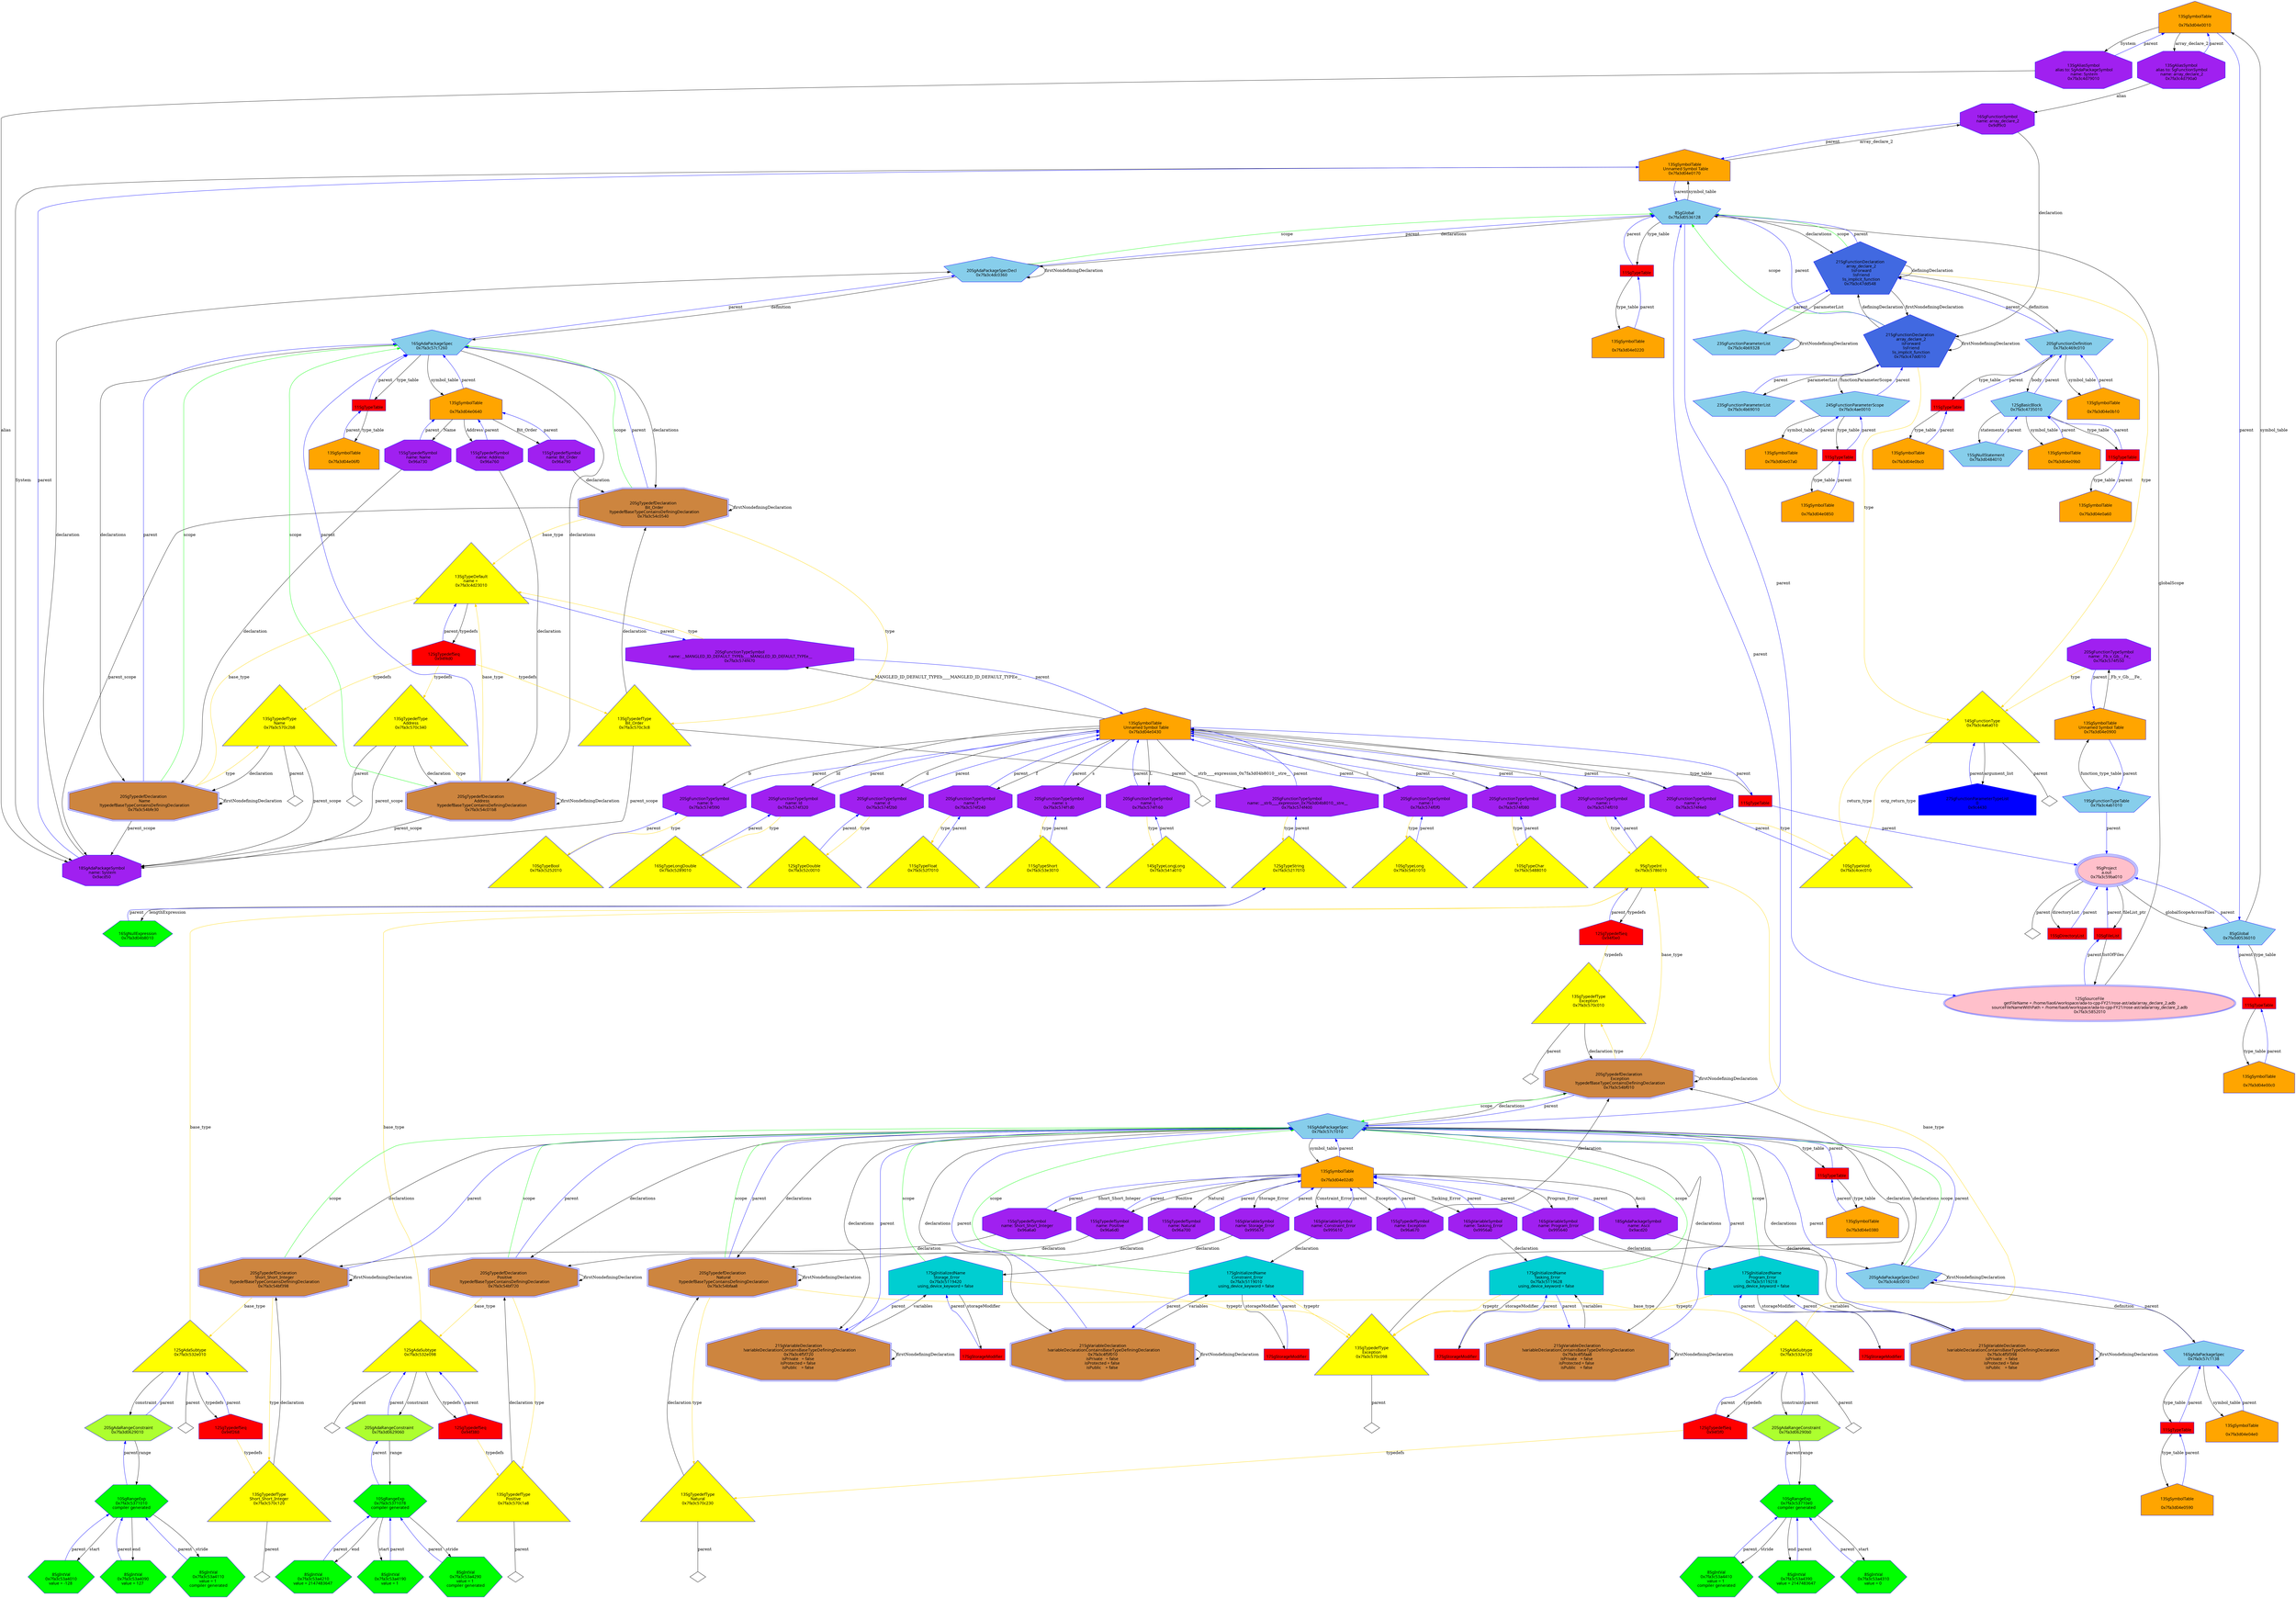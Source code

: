 digraph "Garray_declare_2.adb.dot" {
"0x7fa3d04e0010"[label="\n13SgSymbolTable\n  \n  0x7fa3d04e0010  " shape=house,regular=0,URL="\N",tooltip="more info at \N",sides=5,peripheries=1,color="blue",fillcolor=orange,fontname="7x13bold",fontcolor=black,style=filled];
"0x7fa3d04e0010" -> "0x7fa3c4d790a0"[label="array_declare_2" dir=forward ];
"0x7fa3d04e0010" -> "0x7fa3c4d79010"[label="System" dir=forward ];
"0x7fa3d04e0010" -> "0x7fa3d0536010"[label="parent" color="blue" dir=forward ];
"0x7fa3d04e00c0"[label="\n13SgSymbolTable\n  \n  0x7fa3d04e00c0  " shape=house,regular=0,URL="\N",tooltip="more info at \N",sides=5,peripheries=1,color="blue",fillcolor=orange,fontname="7x13bold",fontcolor=black,style=filled];
"0x7fa3d04e00c0" -> "0x8a7070"[label="parent" color="blue" dir=forward ];
"0x7fa3d04e0170"[label="\n13SgSymbolTable\n  Unnamed Symbol Table\n  0x7fa3d04e0170  " shape=house,regular=0,URL="\N",tooltip="more info at \N",sides=5,peripheries=1,color="blue",fillcolor=orange,fontname="7x13bold",fontcolor=black,style=filled];
"0x7fa3d04e0170" -> "0x9df9c0"[label="array_declare_2" dir=forward ];
"0x7fa3d04e0170" -> "0x9acd50"[label="System" dir=forward ];
"0x7fa3d04e0170" -> "0x7fa3d0536128"[label="parent" color="blue" dir=forward ];
"0x7fa3d04e0220"[label="\n13SgSymbolTable\n  \n  0x7fa3d04e0220  " shape=house,regular=0,URL="\N",tooltip="more info at \N",sides=5,peripheries=1,color="blue",fillcolor=orange,fontname="7x13bold",fontcolor=black,style=filled];
"0x7fa3d04e0220" -> "0x8a7098"[label="parent" color="blue" dir=forward ];
"0x7fa3d04e02d0"[label="\n13SgSymbolTable\n  \n  0x7fa3d04e02d0  " shape=house,regular=0,URL="\N",tooltip="more info at \N",sides=5,peripheries=1,color="blue",fillcolor=orange,fontname="7x13bold",fontcolor=black,style=filled];
"0x7fa3d04e02d0" -> "0x9956a0"[label="Tasking_Error" dir=forward ];
"0x7fa3d04e02d0" -> "0x995640"[label="Program_Error" dir=forward ];
"0x7fa3d04e02d0" -> "0x995610"[label="Constraint_Error" dir=forward ];
"0x7fa3d04e02d0" -> "0x96a700"[label="Natural" dir=forward ];
"0x7fa3d04e02d0" -> "0x9acd20"[label="Ascii" dir=forward ];
"0x7fa3d04e02d0" -> "0x96a6d0"[label="Positive" dir=forward ];
"0x7fa3d04e02d0" -> "0x96a6a0"[label="Short_Short_Integer" dir=forward ];
"0x7fa3d04e02d0" -> "0x995670"[label="Storage_Error" dir=forward ];
"0x7fa3d04e02d0" -> "0x96a670"[label="Exception" dir=forward ];
"0x7fa3d04e02d0" -> "0x7fa3c57c1010"[label="parent" color="blue" dir=forward ];
"0x7fa3d04e0380"[label="\n13SgSymbolTable\n  \n  0x7fa3d04e0380  " shape=house,regular=0,URL="\N",tooltip="more info at \N",sides=5,peripheries=1,color="blue",fillcolor=orange,fontname="7x13bold",fontcolor=black,style=filled];
"0x7fa3d04e0380" -> "0x8a70c0"[label="parent" color="blue" dir=forward ];
"0x7fa3d04e0430"[label="\n13SgSymbolTable\n  Unnamed Symbol Table\n  0x7fa3d04e0430  " shape=house,regular=0,URL="\N",tooltip="more info at \N",sides=5,peripheries=1,color="blue",fillcolor=orange,fontname="7x13bold",fontcolor=black,style=filled];
"0x7fa3d04e0430" -> "0x7fa3c574f4e0"[label="v" dir=forward ];
"0x7fa3d04e0430" -> "0x7fa3c574f470"[label="__MANGLED_ID_DEFAULT_TYPEb____MANGLED_ID_DEFAULT_TYPEe__" dir=forward ];
"0x7fa3d04e0430" -> "0x7fa3c574f400"[label="__strb____expression_0x7fa3d04b8010__stre__" dir=forward ];
"0x7fa3d04e0430" -> "0x7fa3c574f390"[label="b" dir=forward ];
"0x7fa3d04e0430" -> "0x7fa3c574f320"[label="ld" dir=forward ];
"0x7fa3d04e0430" -> "0x7fa3c574f2b0"[label="d" dir=forward ];
"0x7fa3d04e0430" -> "0x7fa3c574f240"[label="f" dir=forward ];
"0x7fa3d04e0430" -> "0x7fa3c574f1d0"[label="s" dir=forward ];
"0x7fa3d04e0430" -> "0x7fa3c574f160"[label="L" dir=forward ];
"0x7fa3d04e0430" -> "0x7fa3c574f0f0"[label="l" dir=forward ];
"0x7fa3d04e0430" -> "0x7fa3c574f080"[label="c" dir=forward ];
"0x7fa3d04e0430" -> "0x7fa3c574f010"[label="i" dir=forward ];
"0x7fa3d04e0430" -> "0x8a70e8"[label="parent" color="blue" dir=forward ];
"0x7fa3d04e04e0"[label="\n13SgSymbolTable\n  \n  0x7fa3d04e04e0  " shape=house,regular=0,URL="\N",tooltip="more info at \N",sides=5,peripheries=1,color="blue",fillcolor=orange,fontname="7x13bold",fontcolor=black,style=filled];
"0x7fa3d04e04e0" -> "0x7fa3c57c1138"[label="parent" color="blue" dir=forward ];
"0x7fa3d04e0590"[label="\n13SgSymbolTable\n  \n  0x7fa3d04e0590  " shape=house,regular=0,URL="\N",tooltip="more info at \N",sides=5,peripheries=1,color="blue",fillcolor=orange,fontname="7x13bold",fontcolor=black,style=filled];
"0x7fa3d04e0590" -> "0x8a7110"[label="parent" color="blue" dir=forward ];
"0x7fa3d04e0640"[label="\n13SgSymbolTable\n  \n  0x7fa3d04e0640  " shape=house,regular=0,URL="\N",tooltip="more info at \N",sides=5,peripheries=1,color="blue",fillcolor=orange,fontname="7x13bold",fontcolor=black,style=filled];
"0x7fa3d04e0640" -> "0x96a790"[label="Bit_Order" dir=forward ];
"0x7fa3d04e0640" -> "0x96a760"[label="Address" dir=forward ];
"0x7fa3d04e0640" -> "0x96a730"[label="Name" dir=forward ];
"0x7fa3d04e0640" -> "0x7fa3c57c1260"[label="parent" color="blue" dir=forward ];
"0x7fa3d04e06f0"[label="\n13SgSymbolTable\n  \n  0x7fa3d04e06f0  " shape=house,regular=0,URL="\N",tooltip="more info at \N",sides=5,peripheries=1,color="blue",fillcolor=orange,fontname="7x13bold",fontcolor=black,style=filled];
"0x7fa3d04e06f0" -> "0x8a7138"[label="parent" color="blue" dir=forward ];
"0x7fa3d04e07a0"[label="\n13SgSymbolTable\n  \n  0x7fa3d04e07a0  " shape=house,regular=0,URL="\N",tooltip="more info at \N",sides=5,peripheries=1,color="blue",fillcolor=orange,fontname="7x13bold",fontcolor=black,style=filled];
"0x7fa3d04e07a0" -> "0x7fa3c4ae0010"[label="parent" color="blue" dir=forward ];
"0x7fa3d04e0850"[label="\n13SgSymbolTable\n  \n  0x7fa3d04e0850  " shape=house,regular=0,URL="\N",tooltip="more info at \N",sides=5,peripheries=1,color="blue",fillcolor=orange,fontname="7x13bold",fontcolor=black,style=filled];
"0x7fa3d04e0850" -> "0x8a7160"[label="parent" color="blue" dir=forward ];
"0x7fa3d04e0900"[label="\n13SgSymbolTable\n  Unnamed Symbol Table\n  0x7fa3d04e0900  " shape=house,regular=0,URL="\N",tooltip="more info at \N",sides=5,peripheries=1,color="blue",fillcolor=orange,fontname="7x13bold",fontcolor=black,style=filled];
"0x7fa3d04e0900" -> "0x7fa3c574f550"[label="_Fb_v_Gb___Fe_" dir=forward ];
"0x7fa3d04e0900" -> "0x7fa3c4ab1010"[label="parent" color="blue" dir=forward ];
"0x7fa3d04e09b0"[label="\n13SgSymbolTable\n  \n  0x7fa3d04e09b0  " shape=house,regular=0,URL="\N",tooltip="more info at \N",sides=5,peripheries=1,color="blue",fillcolor=orange,fontname="7x13bold",fontcolor=black,style=filled];
"0x7fa3d04e09b0" -> "0x7fa3c4735010"[label="parent" color="blue" dir=forward ];
"0x7fa3d04e0a60"[label="\n13SgSymbolTable\n  \n  0x7fa3d04e0a60  " shape=house,regular=0,URL="\N",tooltip="more info at \N",sides=5,peripheries=1,color="blue",fillcolor=orange,fontname="7x13bold",fontcolor=black,style=filled];
"0x7fa3d04e0a60" -> "0x8a7188"[label="parent" color="blue" dir=forward ];
"0x7fa3d04e0b10"[label="\n13SgSymbolTable\n  \n  0x7fa3d04e0b10  " shape=house,regular=0,URL="\N",tooltip="more info at \N",sides=5,peripheries=1,color="blue",fillcolor=orange,fontname="7x13bold",fontcolor=black,style=filled];
"0x7fa3d04e0b10" -> "0x7fa3c469c010"[label="parent" color="blue" dir=forward ];
"0x7fa3d04e0bc0"[label="\n13SgSymbolTable\n  \n  0x7fa3d04e0bc0  " shape=house,regular=0,URL="\N",tooltip="more info at \N",sides=5,peripheries=1,color="blue",fillcolor=orange,fontname="7x13bold",fontcolor=black,style=filled];
"0x7fa3d04e0bc0" -> "0x8a71b0"[label="parent" color="blue" dir=forward ];
"0x981d80"[label="\n17SgStorageModifier" shape=polygon,regular=0,URL="\N",tooltip="more info at \N",sides=4,peripheries=1,color="blue",fillcolor=red,fontname="7x13bold",fontcolor=black,style=filled];
"0x981d80" -> "0x7fa3c5119010"[label="parent" color="blue" dir=forward ];
"0x981da8"[label="\n17SgStorageModifier" shape=polygon,regular=0,URL="\N",tooltip="more info at \N",sides=4,peripheries=1,color="blue",fillcolor=red,fontname="7x13bold",fontcolor=black,style=filled];
"0x981da8" -> "0x7fa3c5119218"[label="parent" color="blue" dir=forward ];
"0x981dd0"[label="\n17SgStorageModifier" shape=polygon,regular=0,URL="\N",tooltip="more info at \N",sides=4,peripheries=1,color="blue",fillcolor=red,fontname="7x13bold",fontcolor=black,style=filled];
"0x981dd0" -> "0x7fa3c5119420"[label="parent" color="blue" dir=forward ];
"0x981df8"[label="\n17SgStorageModifier" shape=polygon,regular=0,URL="\N",tooltip="more info at \N",sides=4,peripheries=1,color="blue",fillcolor=red,fontname="7x13bold",fontcolor=black,style=filled];
"0x981df8" -> "0x7fa3c5119628"[label="parent" color="blue" dir=forward ];
"0x7fa3c5852010"[label="\n12SgSourceFile\n  getFileName = /home/liao6/workspace/ada-to-cpp-FY21/rose-ast/ada/array_declare_2.adb  \n  sourceFileNameWithPath = /home/liao6/workspace/ada-to-cpp-FY21/rose-ast/ada/array_declare_2.adb  \n  0x7fa3c5852010  " shape=ellipse,regular=0,URL="\N",tooltip="more info at \N",sides=5,peripheries=2,color="blue",fillcolor=pink,fontname="7x13bold",fontcolor=black,style=filled];
"0x7fa3c5852010" -> "0x7fa3d0536128"[label="globalScope" dir=forward ];
"0x7fa3c5852010" -> "0x86c5f0"[label="parent" color="blue" dir=forward ];
"0x86c5f0"[label="\n10SgFileList" shape=polygon,regular=0,URL="\N",tooltip="more info at \N",sides=4,peripheries=1,color="blue",fillcolor=red,fontname="7x13bold",fontcolor=black,style=filled];
"0x86c5f0" -> "0x7fa3c5852010"[label="listOfFiles" dir=forward ];
"0x86c5f0" -> "0x7fa3c59ba010"[label="parent" color="blue" dir=forward ];
"0x88ba00"[label="\n15SgDirectoryList" shape=polygon,regular=0,URL="\N",tooltip="more info at \N",sides=4,peripheries=1,color="blue",fillcolor=red,fontname="7x13bold",fontcolor=black,style=filled];
"0x88ba00" -> "0x7fa3c59ba010"[label="parent" color="blue" dir=forward ];
"0x7fa3c59ba010"[label="\n9SgProject\n  a.out  \n  0x7fa3c59ba010  " shape=ellipse,regular=0,URL="\N",tooltip="more info at \N",sides=5,peripheries=3,color="blue",fillcolor=pink,fontname="7x13bold",fontcolor=black,style=filled];
"0x7fa3c59ba010" -> "0x86c5f0"[label="fileList_ptr" dir=forward ];
"0x7fa3c59ba010" -> "0x88ba00"[label="directoryList" dir=forward ];
"0x7fa3c59ba010" -> "0x7fa3d0536010"[label="globalScopeAcrossFiles" dir=forward ];
"0x7fa3c59ba010" -> "0x7fa3c59ba010__parent__null"[label="parent" dir=none ];
"0x7fa3c59ba010__parent__null"[label="" shape=diamond ];
"0x94f0e0"[label="\n12SgTypedefSeq\n  0x94f0e0  " shape=house,regular=0,URL="\N",tooltip="more info at \N",sides=5,peripheries=1,color="blue",fillcolor=red,fontname="7x13bold",fontcolor=black,style=filled];
"0x94f0e0" -> "0x7fa3c570c010"[label="typedefs" color="gold1" dir=forward ];
"0x94f0e0" -> "0x7fa3c5786010"[label="parent" color="blue" dir=forward ];
"0x94f268"[label="\n12SgTypedefSeq\n  0x94f268  " shape=house,regular=0,URL="\N",tooltip="more info at \N",sides=5,peripheries=1,color="blue",fillcolor=red,fontname="7x13bold",fontcolor=black,style=filled];
"0x94f268" -> "0x7fa3c570c120"[label="typedefs" color="gold1" dir=forward ];
"0x94f268" -> "0x7fa3c532e010"[label="parent" color="blue" dir=forward ];
"0x94f380"[label="\n12SgTypedefSeq\n  0x94f380  " shape=house,regular=0,URL="\N",tooltip="more info at \N",sides=5,peripheries=1,color="blue",fillcolor=red,fontname="7x13bold",fontcolor=black,style=filled];
"0x94f380" -> "0x7fa3c570c1a8"[label="typedefs" color="gold1" dir=forward ];
"0x94f380" -> "0x7fa3c532e098"[label="parent" color="blue" dir=forward ];
"0x94f3f0"[label="\n12SgTypedefSeq\n  0x94f3f0  " shape=house,regular=0,URL="\N",tooltip="more info at \N",sides=5,peripheries=1,color="blue",fillcolor=red,fontname="7x13bold",fontcolor=black,style=filled];
"0x94f3f0" -> "0x7fa3c570c230"[label="typedefs" color="gold1" dir=forward ];
"0x94f3f0" -> "0x7fa3c532e120"[label="parent" color="blue" dir=forward ];
"0x94f4d0"[label="\n12SgTypedefSeq\n  0x94f4d0  " shape=house,regular=0,URL="\N",tooltip="more info at \N",sides=5,peripheries=1,color="blue",fillcolor=red,fontname="7x13bold",fontcolor=black,style=filled];
"0x94f4d0" -> "0x7fa3c570c2b8"[label="typedefs" color="gold1" dir=forward ];
"0x94f4d0" -> "0x7fa3c570c340"[label="typedefs" color="gold1" dir=forward ];
"0x94f4d0" -> "0x7fa3c570c3c8"[label="typedefs" color="gold1" dir=forward ];
"0x94f4d0" -> "0x7fa3c4d23010"[label="parent" color="blue" dir=forward ];
"0x9c4430"[label="\n27SgFunctionParameterTypeList\n  0  \n  0x9c4430  " shape=house,regular=0,URL="\N",tooltip="more info at \N",sides=5,peripheries=1,color="blue",fillcolor=blue,fontname="7x13bold",fontcolor=black,style=filled];
"0x9c4430" -> "0x7fa3c4a6a010"[label="parent" color="blue" dir=forward ];
"0x8a7070"[label="\n11SgTypeTable" shape=polygon,regular=0,URL="\N",tooltip="more info at \N",sides=4,peripheries=1,color="blue",fillcolor=red,fontname="7x13bold",fontcolor=black,style=filled];
"0x8a7070" -> "0x7fa3d04e00c0"[label="type_table" dir=forward ];
"0x8a7070" -> "0x7fa3d0536010"[label="parent" color="blue" dir=forward ];
"0x8a7098"[label="\n11SgTypeTable" shape=polygon,regular=0,URL="\N",tooltip="more info at \N",sides=4,peripheries=1,color="blue",fillcolor=red,fontname="7x13bold",fontcolor=black,style=filled];
"0x8a7098" -> "0x7fa3d04e0220"[label="type_table" dir=forward ];
"0x8a7098" -> "0x7fa3d0536128"[label="parent" color="blue" dir=forward ];
"0x8a70c0"[label="\n11SgTypeTable" shape=polygon,regular=0,URL="\N",tooltip="more info at \N",sides=4,peripheries=1,color="blue",fillcolor=red,fontname="7x13bold",fontcolor=black,style=filled];
"0x8a70c0" -> "0x7fa3d04e0380"[label="type_table" dir=forward ];
"0x8a70c0" -> "0x7fa3c57c1010"[label="parent" color="blue" dir=forward ];
"0x8a70e8"[label="\n11SgTypeTable" shape=polygon,regular=0,URL="\N",tooltip="more info at \N",sides=4,peripheries=1,color="blue",fillcolor=red,fontname="7x13bold",fontcolor=black,style=filled];
"0x8a70e8" -> "0x7fa3d04e0430"[label="type_table" dir=forward ];
"0x8a70e8" -> "0x7fa3c59ba010"[label="parent" color="blue" dir=forward ];
"0x8a7110"[label="\n11SgTypeTable" shape=polygon,regular=0,URL="\N",tooltip="more info at \N",sides=4,peripheries=1,color="blue",fillcolor=red,fontname="7x13bold",fontcolor=black,style=filled];
"0x8a7110" -> "0x7fa3d04e0590"[label="type_table" dir=forward ];
"0x8a7110" -> "0x7fa3c57c1138"[label="parent" color="blue" dir=forward ];
"0x8a7138"[label="\n11SgTypeTable" shape=polygon,regular=0,URL="\N",tooltip="more info at \N",sides=4,peripheries=1,color="blue",fillcolor=red,fontname="7x13bold",fontcolor=black,style=filled];
"0x8a7138" -> "0x7fa3d04e06f0"[label="type_table" dir=forward ];
"0x8a7138" -> "0x7fa3c57c1260"[label="parent" color="blue" dir=forward ];
"0x8a7160"[label="\n11SgTypeTable" shape=polygon,regular=0,URL="\N",tooltip="more info at \N",sides=4,peripheries=1,color="blue",fillcolor=red,fontname="7x13bold",fontcolor=black,style=filled];
"0x8a7160" -> "0x7fa3d04e0850"[label="type_table" dir=forward ];
"0x8a7160" -> "0x7fa3c4ae0010"[label="parent" color="blue" dir=forward ];
"0x8a7188"[label="\n11SgTypeTable" shape=polygon,regular=0,URL="\N",tooltip="more info at \N",sides=4,peripheries=1,color="blue",fillcolor=red,fontname="7x13bold",fontcolor=black,style=filled];
"0x8a7188" -> "0x7fa3d04e0a60"[label="type_table" dir=forward ];
"0x8a7188" -> "0x7fa3c4735010"[label="parent" color="blue" dir=forward ];
"0x8a71b0"[label="\n11SgTypeTable" shape=polygon,regular=0,URL="\N",tooltip="more info at \N",sides=4,peripheries=1,color="blue",fillcolor=red,fontname="7x13bold",fontcolor=black,style=filled];
"0x8a71b0" -> "0x7fa3d04e0bc0"[label="type_table" dir=forward ];
"0x8a71b0" -> "0x7fa3c469c010"[label="parent" color="blue" dir=forward ];
"0x7fa3c5488010"[label="\n10SgTypeChar\n  0x7fa3c5488010  \n   \n   " shape=polygon,regular=0,URL="\N",tooltip="more info at \N",sides=3,peripheries=1,color="blue",fillcolor=yellow,fontname="7x13bold",fontcolor=black,style=filled];
"0x7fa3c5488010" -> "0x7fa3c574f080"[label="parent" color="blue" dir=forward ];
"0x7fa3c53e3010"[label="\n11SgTypeShort\n  0x7fa3c53e3010  \n   \n   " shape=polygon,regular=0,URL="\N",tooltip="more info at \N",sides=3,peripheries=1,color="blue",fillcolor=yellow,fontname="7x13bold",fontcolor=black,style=filled];
"0x7fa3c53e3010" -> "0x7fa3c574f1d0"[label="parent" color="blue" dir=forward ];
"0x7fa3c5786010"[label="\n9SgTypeInt\n  0x7fa3c5786010  \n   \n   " shape=polygon,regular=0,URL="\N",tooltip="more info at \N",sides=3,peripheries=1,color="blue",fillcolor=yellow,fontname="7x13bold",fontcolor=black,style=filled];
"0x7fa3c5786010" -> "0x94f0e0"[label="typedefs" dir=forward ];
"0x7fa3c5786010" -> "0x7fa3c574f010"[label="parent" color="blue" dir=forward ];
"0x7fa3c5451010"[label="\n10SgTypeLong\n  0x7fa3c5451010  \n   \n   " shape=polygon,regular=0,URL="\N",tooltip="more info at \N",sides=3,peripheries=1,color="blue",fillcolor=yellow,fontname="7x13bold",fontcolor=black,style=filled];
"0x7fa3c5451010" -> "0x7fa3c574f0f0"[label="parent" color="blue" dir=forward ];
"0x7fa3c4cec010"[label="\n10SgTypeVoid\n  0x7fa3c4cec010  \n   \n   " shape=polygon,regular=0,URL="\N",tooltip="more info at \N",sides=3,peripheries=1,color="blue",fillcolor=yellow,fontname="7x13bold",fontcolor=black,style=filled];
"0x7fa3c4cec010" -> "0x7fa3c574f4e0"[label="parent" color="blue" dir=forward ];
"0x7fa3c52f7010"[label="\n11SgTypeFloat\n  0x7fa3c52f7010  \n   \n   " shape=polygon,regular=0,URL="\N",tooltip="more info at \N",sides=3,peripheries=1,color="blue",fillcolor=yellow,fontname="7x13bold",fontcolor=black,style=filled];
"0x7fa3c52f7010" -> "0x7fa3c574f240"[label="parent" color="blue" dir=forward ];
"0x7fa3c52c0010"[label="\n12SgTypeDouble\n  0x7fa3c52c0010  \n   \n   " shape=polygon,regular=0,URL="\N",tooltip="more info at \N",sides=3,peripheries=1,color="blue",fillcolor=yellow,fontname="7x13bold",fontcolor=black,style=filled];
"0x7fa3c52c0010" -> "0x7fa3c574f2b0"[label="parent" color="blue" dir=forward ];
"0x7fa3c541a010"[label="\n14SgTypeLongLong\n  0x7fa3c541a010  \n   \n   " shape=polygon,regular=0,URL="\N",tooltip="more info at \N",sides=3,peripheries=1,color="blue",fillcolor=yellow,fontname="7x13bold",fontcolor=black,style=filled];
"0x7fa3c541a010" -> "0x7fa3c574f160"[label="parent" color="blue" dir=forward ];
"0x7fa3c5289010"[label="\n16SgTypeLongDouble\n  0x7fa3c5289010  \n   \n   " shape=polygon,regular=0,URL="\N",tooltip="more info at \N",sides=3,peripheries=1,color="blue",fillcolor=yellow,fontname="7x13bold",fontcolor=black,style=filled];
"0x7fa3c5289010" -> "0x7fa3c574f320"[label="parent" color="blue" dir=forward ];
"0x7fa3c5217010"[label="\n12SgTypeString\n  0x7fa3c5217010  \n   \n   " shape=polygon,regular=0,URL="\N",tooltip="more info at \N",sides=3,peripheries=1,color="blue",fillcolor=yellow,fontname="7x13bold",fontcolor=black,style=filled];
"0x7fa3c5217010" -> "0x7fa3d04b8010"[label="lengthExpression" dir=forward ];
"0x7fa3c5217010" -> "0x7fa3c574f400"[label="parent" color="blue" dir=forward ];
"0x7fa3c5252010"[label="\n10SgTypeBool\n  0x7fa3c5252010  \n   \n   " shape=polygon,regular=0,URL="\N",tooltip="more info at \N",sides=3,peripheries=1,color="blue",fillcolor=yellow,fontname="7x13bold",fontcolor=black,style=filled];
"0x7fa3c5252010" -> "0x7fa3c574f390"[label="parent" color="blue" dir=forward ];
"0x7fa3c4d23010"[label="\n13SgTypeDefault\n  name =   \n  0x7fa3c4d23010  \n   \n   " shape=polygon,regular=0,URL="\N",tooltip="more info at \N",sides=3,peripheries=1,color="blue",fillcolor=yellow,fontname="7x13bold",fontcolor=black,style=filled];
"0x7fa3c4d23010" -> "0x94f4d0"[label="typedefs" dir=forward ];
"0x7fa3c4d23010" -> "0x7fa3c574f470"[label="parent" color="blue" dir=forward ];
"0x7fa3c570c010"[label="\n13SgTypedefType\nException\n  0x7fa3c570c010  \n   \n   " shape=polygon,regular=0,URL="\N",tooltip="more info at \N",sides=3,peripheries=1,color="blue",fillcolor=yellow,fontname="7x13bold",fontcolor=black,style=filled];
"0x7fa3c570c010" -> "0x7fa3c54bf010"[label="declaration" dir=forward ];
"0x7fa3c570c010" -> "0x7fa3c570c010__parent__null"[label="parent" dir=none ];
"0x7fa3c570c010__parent__null"[label="" shape=diamond ];
"0x7fa3c570c098"[label="\n13SgTypedefType\nException\n  0x7fa3c570c098  \n   \n   " shape=polygon,regular=0,URL="\N",tooltip="more info at \N",sides=3,peripheries=1,color="blue",fillcolor=yellow,fontname="7x13bold",fontcolor=black,style=filled];
"0x7fa3c570c098" -> "0x7fa3c54bf010"[label="declaration" dir=forward ];
"0x7fa3c570c098" -> "0x7fa3c570c098__parent__null"[label="parent" dir=none ];
"0x7fa3c570c098__parent__null"[label="" shape=diamond ];
"0x7fa3c570c120"[label="\n13SgTypedefType\nShort_Short_Integer\n  0x7fa3c570c120  \n   \n   " shape=polygon,regular=0,URL="\N",tooltip="more info at \N",sides=3,peripheries=1,color="blue",fillcolor=yellow,fontname="7x13bold",fontcolor=black,style=filled];
"0x7fa3c570c120" -> "0x7fa3c54bf398"[label="declaration" dir=forward ];
"0x7fa3c570c120" -> "0x7fa3c570c120__parent__null"[label="parent" dir=none ];
"0x7fa3c570c120__parent__null"[label="" shape=diamond ];
"0x7fa3c570c1a8"[label="\n13SgTypedefType\nPositive\n  0x7fa3c570c1a8  \n   \n   " shape=polygon,regular=0,URL="\N",tooltip="more info at \N",sides=3,peripheries=1,color="blue",fillcolor=yellow,fontname="7x13bold",fontcolor=black,style=filled];
"0x7fa3c570c1a8" -> "0x7fa3c54bf720"[label="declaration" dir=forward ];
"0x7fa3c570c1a8" -> "0x7fa3c570c1a8__parent__null"[label="parent" dir=none ];
"0x7fa3c570c1a8__parent__null"[label="" shape=diamond ];
"0x7fa3c570c230"[label="\n13SgTypedefType\nNatural\n  0x7fa3c570c230  \n   \n   " shape=polygon,regular=0,URL="\N",tooltip="more info at \N",sides=3,peripheries=1,color="blue",fillcolor=yellow,fontname="7x13bold",fontcolor=black,style=filled];
"0x7fa3c570c230" -> "0x7fa3c54bfaa8"[label="declaration" dir=forward ];
"0x7fa3c570c230" -> "0x7fa3c570c230__parent__null"[label="parent" dir=none ];
"0x7fa3c570c230__parent__null"[label="" shape=diamond ];
"0x7fa3c570c2b8"[label="\n13SgTypedefType\nName\n  0x7fa3c570c2b8  \n   \n   " shape=polygon,regular=0,URL="\N",tooltip="more info at \N",sides=3,peripheries=1,color="blue",fillcolor=yellow,fontname="7x13bold",fontcolor=black,style=filled];
"0x7fa3c570c2b8" -> "0x9acd50"[label="parent_scope" dir=forward ];
"0x7fa3c570c2b8" -> "0x7fa3c54bfe30"[label="declaration" dir=forward ];
"0x7fa3c570c2b8" -> "0x7fa3c570c2b8__parent__null"[label="parent" dir=none ];
"0x7fa3c570c2b8__parent__null"[label="" shape=diamond ];
"0x7fa3c570c340"[label="\n13SgTypedefType\nAddress\n  0x7fa3c570c340  \n   \n   " shape=polygon,regular=0,URL="\N",tooltip="more info at \N",sides=3,peripheries=1,color="blue",fillcolor=yellow,fontname="7x13bold",fontcolor=black,style=filled];
"0x7fa3c570c340" -> "0x9acd50"[label="parent_scope" dir=forward ];
"0x7fa3c570c340" -> "0x7fa3c54c01b8"[label="declaration" dir=forward ];
"0x7fa3c570c340" -> "0x7fa3c570c340__parent__null"[label="parent" dir=none ];
"0x7fa3c570c340__parent__null"[label="" shape=diamond ];
"0x7fa3c570c3c8"[label="\n13SgTypedefType\nBit_Order\n  0x7fa3c570c3c8  \n   \n   " shape=polygon,regular=0,URL="\N",tooltip="more info at \N",sides=3,peripheries=1,color="blue",fillcolor=yellow,fontname="7x13bold",fontcolor=black,style=filled];
"0x7fa3c570c3c8" -> "0x9acd50"[label="parent_scope" dir=forward ];
"0x7fa3c570c3c8" -> "0x7fa3c54c0540"[label="declaration" dir=forward ];
"0x7fa3c570c3c8" -> "0x7fa3c570c3c8__parent__null"[label="parent" dir=none ];
"0x7fa3c570c3c8__parent__null"[label="" shape=diamond ];
"0x7fa3c532e010"[label="\n12SgAdaSubtype\n  0x7fa3c532e010  \n   \n   " shape=polygon,regular=0,URL="\N",tooltip="more info at \N",sides=3,peripheries=1,color="blue",fillcolor=yellow,fontname="7x13bold",fontcolor=black,style=filled];
"0x7fa3c532e010" -> "0x7fa3c5786010"[label="base_type" color="gold1" dir=forward ];
"0x7fa3c532e010" -> "0x7fa3d0629010"[label="constraint" dir=forward ];
"0x7fa3c532e010" -> "0x94f268"[label="typedefs" dir=forward ];
"0x7fa3c532e010" -> "0x7fa3c532e010__parent__null"[label="parent" dir=none ];
"0x7fa3c532e010__parent__null"[label="" shape=diamond ];
"0x7fa3c532e098"[label="\n12SgAdaSubtype\n  0x7fa3c532e098  \n   \n   " shape=polygon,regular=0,URL="\N",tooltip="more info at \N",sides=3,peripheries=1,color="blue",fillcolor=yellow,fontname="7x13bold",fontcolor=black,style=filled];
"0x7fa3c532e098" -> "0x7fa3c5786010"[label="base_type" color="gold1" dir=forward ];
"0x7fa3c532e098" -> "0x7fa3d0629060"[label="constraint" dir=forward ];
"0x7fa3c532e098" -> "0x94f380"[label="typedefs" dir=forward ];
"0x7fa3c532e098" -> "0x7fa3c532e098__parent__null"[label="parent" dir=none ];
"0x7fa3c532e098__parent__null"[label="" shape=diamond ];
"0x7fa3c532e120"[label="\n12SgAdaSubtype\n  0x7fa3c532e120  \n   \n   " shape=polygon,regular=0,URL="\N",tooltip="more info at \N",sides=3,peripheries=1,color="blue",fillcolor=yellow,fontname="7x13bold",fontcolor=black,style=filled];
"0x7fa3c532e120" -> "0x7fa3c5786010"[label="base_type" color="gold1" dir=forward ];
"0x7fa3c532e120" -> "0x7fa3d06290b0"[label="constraint" dir=forward ];
"0x7fa3c532e120" -> "0x94f3f0"[label="typedefs" dir=forward ];
"0x7fa3c532e120" -> "0x7fa3c532e120__parent__null"[label="parent" dir=none ];
"0x7fa3c532e120__parent__null"[label="" shape=diamond ];
"0x7fa3c4a6a010"[label="\n14SgFunctionType\n  0x7fa3c4a6a010  \n   \n   " shape=polygon,regular=0,URL="\N",tooltip="more info at \N",sides=3,peripheries=1,color="blue",fillcolor=yellow,fontname="7x13bold",fontcolor=black,style=filled];
"0x7fa3c4a6a010" -> "0x7fa3c4cec010"[label="return_type" color="gold1" dir=forward ];
"0x7fa3c4a6a010" -> "0x7fa3c4cec010"[label="orig_return_type" color="gold1" dir=forward ];
"0x7fa3c4a6a010" -> "0x9c4430"[label="argument_list" dir=forward ];
"0x7fa3c4a6a010" -> "0x7fa3c4a6a010__parent__null"[label="parent" dir=none ];
"0x7fa3c4a6a010__parent__null"[label="" shape=diamond ];
"0x7fa3c4b69010"[label="\n23SgFunctionParameterList\n  0x7fa3c4b69010  " shape=polygon,regular=0,URL="\N",tooltip="more info at \N",sides=5,peripheries=1,color="blue",fillcolor=skyblue,fontname="7x13bold",fontcolor=black,style=filled];
"0x7fa3c4b69010" -> "0x7fa3c47dd010"[label="parent" color="blue" dir=forward ];
"0x7fa3c4b69328"[label="\n23SgFunctionParameterList\n  0x7fa3c4b69328  " shape=polygon,regular=0,URL="\N",tooltip="more info at \N",sides=5,peripheries=1,color="blue",fillcolor=skyblue,fontname="7x13bold",fontcolor=black,style=filled];
"0x7fa3c4b69328" -> "0x7fa3c4b69328"[label="firstNondefiningDeclaration" dir=forward ];
"0x7fa3c4b69328" -> "0x7fa3c47dd548"[label="parent" color="blue" dir=forward ];
"0x7fa3c4735010"[label="\n12SgBasicBlock\n  0x7fa3c4735010  " shape=polygon,regular=0,URL="\N",tooltip="more info at \N",sides=5,peripheries=1,color="blue",fillcolor=skyblue,fontname="7x13bold",fontcolor=black,style=filled];
"0x7fa3c4735010" -> "0x7fa3d0484010"[label="statements" dir=forward ];
"0x7fa3c4735010" -> "0x7fa3d04e09b0"[label="symbol_table" dir=forward ];
"0x7fa3c4735010" -> "0x8a7188"[label="type_table" dir=forward ];
"0x7fa3c4735010" -> "0x7fa3c469c010"[label="parent" color="blue" dir=forward ];
"0x7fa3d0536010"[label="\n8SgGlobal\n  0x7fa3d0536010  " shape=polygon,regular=0,URL="\N",tooltip="more info at \N",sides=5,peripheries=1,color="blue",fillcolor=skyblue,fontname="7x13bold",fontcolor=black,style=filled];
"0x7fa3d0536010" -> "0x7fa3d04e0010"[label="symbol_table" dir=forward ];
"0x7fa3d0536010" -> "0x8a7070"[label="type_table" dir=forward ];
"0x7fa3d0536010" -> "0x7fa3c59ba010"[label="parent" color="blue" dir=forward ];
"0x7fa3d0536128"[label="\n8SgGlobal\n  0x7fa3d0536128  " shape=polygon,regular=0,URL="\N",tooltip="more info at \N",sides=5,peripheries=1,color="blue",fillcolor=skyblue,fontname="7x13bold",fontcolor=black,style=filled];
"0x7fa3d0536128" -> "0x7fa3c4dc0360"[label="declarations" dir=forward ];
"0x7fa3d0536128" -> "0x7fa3c47dd548"[label="declarations" dir=forward ];
"0x7fa3d0536128" -> "0x7fa3d04e0170"[label="symbol_table" dir=forward ];
"0x7fa3d0536128" -> "0x8a7098"[label="type_table" dir=forward ];
"0x7fa3d0536128" -> "0x7fa3c5852010"[label="parent" color="blue" dir=forward ];
"0x7fa3c4ae0010"[label="\n24SgFunctionParameterScope\n  0x7fa3c4ae0010  " shape=polygon,regular=0,URL="\N",tooltip="more info at \N",sides=5,peripheries=1,color="blue",fillcolor=skyblue,fontname="7x13bold",fontcolor=black,style=filled];
"0x7fa3c4ae0010" -> "0x7fa3d04e07a0"[label="symbol_table" dir=forward ];
"0x7fa3c4ae0010" -> "0x8a7160"[label="type_table" dir=forward ];
"0x7fa3c4ae0010" -> "0x7fa3c47dd010"[label="parent" color="blue" dir=forward ];
"0x7fa3c4ab1010"[label="\n19SgFunctionTypeTable\n  0x7fa3c4ab1010  " shape=polygon,regular=0,URL="\N",tooltip="more info at \N",sides=5,peripheries=1,color="blue",fillcolor=skyblue,fontname="7x13bold",fontcolor=black,style=filled];
"0x7fa3c4ab1010" -> "0x7fa3d04e0900"[label="function_type_table" dir=forward ];
"0x7fa3c4ab1010" -> "0x7fa3c59ba010"[label="parent" color="blue" dir=forward ];
"0x7fa3c54bf010"[label="\n20SgTypedefDeclaration\n  Exception\n  !typedefBaseTypeContainsDefiningDeclaration\n  0x7fa3c54bf010  " shape=polygon,regular=0,URL="\N",tooltip="more info at \N",sides=8,peripheries=2,color="blue",fillcolor=peru,fontname="7x13bold",fontcolor=black,style=filled];
"0x7fa3c54bf010" -> "0x7fa3c5786010"[label="base_type" color="gold1" dir=forward ];
"0x7fa3c54bf010" -> "0x7fa3c570c010"[label="type" color="gold1" dir=forward ];
"0x7fa3c54bf010" -> "0x7fa3c57c1010"[label="scope" color="green" dir=forward ];
"0x7fa3c54bf010" -> "0x7fa3c54bf010"[label="firstNondefiningDeclaration" dir=forward ];
"0x7fa3c54bf010" -> "0x7fa3c57c1010"[label="parent" color="blue" dir=forward ];
"0x7fa3c54bf398"[label="\n20SgTypedefDeclaration\n  Short_Short_Integer\n  !typedefBaseTypeContainsDefiningDeclaration\n  0x7fa3c54bf398  " shape=polygon,regular=0,URL="\N",tooltip="more info at \N",sides=8,peripheries=2,color="blue",fillcolor=peru,fontname="7x13bold",fontcolor=black,style=filled];
"0x7fa3c54bf398" -> "0x7fa3c532e010"[label="base_type" color="gold1" dir=forward ];
"0x7fa3c54bf398" -> "0x7fa3c570c120"[label="type" color="gold1" dir=forward ];
"0x7fa3c54bf398" -> "0x7fa3c57c1010"[label="scope" color="green" dir=forward ];
"0x7fa3c54bf398" -> "0x7fa3c54bf398"[label="firstNondefiningDeclaration" dir=forward ];
"0x7fa3c54bf398" -> "0x7fa3c57c1010"[label="parent" color="blue" dir=forward ];
"0x7fa3c54bf720"[label="\n20SgTypedefDeclaration\n  Positive\n  !typedefBaseTypeContainsDefiningDeclaration\n  0x7fa3c54bf720  " shape=polygon,regular=0,URL="\N",tooltip="more info at \N",sides=8,peripheries=2,color="blue",fillcolor=peru,fontname="7x13bold",fontcolor=black,style=filled];
"0x7fa3c54bf720" -> "0x7fa3c532e098"[label="base_type" color="gold1" dir=forward ];
"0x7fa3c54bf720" -> "0x7fa3c570c1a8"[label="type" color="gold1" dir=forward ];
"0x7fa3c54bf720" -> "0x7fa3c57c1010"[label="scope" color="green" dir=forward ];
"0x7fa3c54bf720" -> "0x7fa3c54bf720"[label="firstNondefiningDeclaration" dir=forward ];
"0x7fa3c54bf720" -> "0x7fa3c57c1010"[label="parent" color="blue" dir=forward ];
"0x7fa3c54bfaa8"[label="\n20SgTypedefDeclaration\n  Natural\n  !typedefBaseTypeContainsDefiningDeclaration\n  0x7fa3c54bfaa8  " shape=polygon,regular=0,URL="\N",tooltip="more info at \N",sides=8,peripheries=2,color="blue",fillcolor=peru,fontname="7x13bold",fontcolor=black,style=filled];
"0x7fa3c54bfaa8" -> "0x7fa3c532e120"[label="base_type" color="gold1" dir=forward ];
"0x7fa3c54bfaa8" -> "0x7fa3c570c230"[label="type" color="gold1" dir=forward ];
"0x7fa3c54bfaa8" -> "0x7fa3c57c1010"[label="scope" color="green" dir=forward ];
"0x7fa3c54bfaa8" -> "0x7fa3c54bfaa8"[label="firstNondefiningDeclaration" dir=forward ];
"0x7fa3c54bfaa8" -> "0x7fa3c57c1010"[label="parent" color="blue" dir=forward ];
"0x7fa3c54bfe30"[label="\n20SgTypedefDeclaration\n  Name\n  !typedefBaseTypeContainsDefiningDeclaration\n  0x7fa3c54bfe30  " shape=polygon,regular=0,URL="\N",tooltip="more info at \N",sides=8,peripheries=2,color="blue",fillcolor=peru,fontname="7x13bold",fontcolor=black,style=filled];
"0x7fa3c54bfe30" -> "0x7fa3c4d23010"[label="base_type" color="gold1" dir=forward ];
"0x7fa3c54bfe30" -> "0x7fa3c570c2b8"[label="type" color="gold1" dir=forward ];
"0x7fa3c54bfe30" -> "0x9acd50"[label="parent_scope" dir=forward ];
"0x7fa3c54bfe30" -> "0x7fa3c57c1260"[label="scope" color="green" dir=forward ];
"0x7fa3c54bfe30" -> "0x7fa3c54bfe30"[label="firstNondefiningDeclaration" dir=forward ];
"0x7fa3c54bfe30" -> "0x7fa3c57c1260"[label="parent" color="blue" dir=forward ];
"0x7fa3c54c01b8"[label="\n20SgTypedefDeclaration\n  Address\n  !typedefBaseTypeContainsDefiningDeclaration\n  0x7fa3c54c01b8  " shape=polygon,regular=0,URL="\N",tooltip="more info at \N",sides=8,peripheries=2,color="blue",fillcolor=peru,fontname="7x13bold",fontcolor=black,style=filled];
"0x7fa3c54c01b8" -> "0x7fa3c4d23010"[label="base_type" color="gold1" dir=forward ];
"0x7fa3c54c01b8" -> "0x7fa3c570c340"[label="type" color="gold1" dir=forward ];
"0x7fa3c54c01b8" -> "0x9acd50"[label="parent_scope" dir=forward ];
"0x7fa3c54c01b8" -> "0x7fa3c57c1260"[label="scope" color="green" dir=forward ];
"0x7fa3c54c01b8" -> "0x7fa3c54c01b8"[label="firstNondefiningDeclaration" dir=forward ];
"0x7fa3c54c01b8" -> "0x7fa3c57c1260"[label="parent" color="blue" dir=forward ];
"0x7fa3c54c0540"[label="\n20SgTypedefDeclaration\n  Bit_Order\n  !typedefBaseTypeContainsDefiningDeclaration\n  0x7fa3c54c0540  " shape=polygon,regular=0,URL="\N",tooltip="more info at \N",sides=8,peripheries=2,color="blue",fillcolor=peru,fontname="7x13bold",fontcolor=black,style=filled];
"0x7fa3c54c0540" -> "0x7fa3c4d23010"[label="base_type" color="gold1" dir=forward ];
"0x7fa3c54c0540" -> "0x7fa3c570c3c8"[label="type" color="gold1" dir=forward ];
"0x7fa3c54c0540" -> "0x9acd50"[label="parent_scope" dir=forward ];
"0x7fa3c54c0540" -> "0x7fa3c57c1260"[label="scope" color="green" dir=forward ];
"0x7fa3c54c0540" -> "0x7fa3c54c0540"[label="firstNondefiningDeclaration" dir=forward ];
"0x7fa3c54c0540" -> "0x7fa3c57c1260"[label="parent" color="blue" dir=forward ];
"0x7fa3d0484010"[label="\n15SgNullStatement\n  0x7fa3d0484010  " shape=polygon,regular=0,URL="\N",tooltip="more info at \N",sides=5,peripheries=1,color="blue",fillcolor=skyblue,fontname="7x13bold",fontcolor=black,style=filled];
"0x7fa3d0484010" -> "0x7fa3c4735010"[label="parent" color="blue" dir=forward ];
"0x7fa3c4f5f010"[label="\n21SgVariableDeclaration\n  !variableDeclarationContainsBaseTypeDefiningDeclaration\n  0x7fa3c4f5f010  \n isPrivate   = false  \n isProtected = false  \n isPublic    = false  " shape=polygon,regular=0,URL="\N",tooltip="more info at \N",sides=8,peripheries=2,color="blue",fillcolor=peru,fontname="7x13bold",fontcolor=black,style=filled];
"0x7fa3c4f5f010" -> "0x7fa3c5119010"[label="variables" dir=forward ];
"0x7fa3c4f5f010" -> "0x7fa3c4f5f010"[label="firstNondefiningDeclaration" dir=forward ];
"0x7fa3c4f5f010" -> "0x7fa3c57c1010"[label="parent" color="blue" dir=forward ];
"0x7fa3c4f5f398"[label="\n21SgVariableDeclaration\n  !variableDeclarationContainsBaseTypeDefiningDeclaration\n  0x7fa3c4f5f398  \n isPrivate   = false  \n isProtected = false  \n isPublic    = false  " shape=polygon,regular=0,URL="\N",tooltip="more info at \N",sides=8,peripheries=2,color="blue",fillcolor=peru,fontname="7x13bold",fontcolor=black,style=filled];
"0x7fa3c4f5f398" -> "0x7fa3c5119218"[label="variables" dir=forward ];
"0x7fa3c4f5f398" -> "0x7fa3c4f5f398"[label="firstNondefiningDeclaration" dir=forward ];
"0x7fa3c4f5f398" -> "0x7fa3c57c1010"[label="parent" color="blue" dir=forward ];
"0x7fa3c4f5f720"[label="\n21SgVariableDeclaration\n  !variableDeclarationContainsBaseTypeDefiningDeclaration\n  0x7fa3c4f5f720  \n isPrivate   = false  \n isProtected = false  \n isPublic    = false  " shape=polygon,regular=0,URL="\N",tooltip="more info at \N",sides=8,peripheries=2,color="blue",fillcolor=peru,fontname="7x13bold",fontcolor=black,style=filled];
"0x7fa3c4f5f720" -> "0x7fa3c5119420"[label="variables" dir=forward ];
"0x7fa3c4f5f720" -> "0x7fa3c4f5f720"[label="firstNondefiningDeclaration" dir=forward ];
"0x7fa3c4f5f720" -> "0x7fa3c57c1010"[label="parent" color="blue" dir=forward ];
"0x7fa3c4f5faa8"[label="\n21SgVariableDeclaration\n  !variableDeclarationContainsBaseTypeDefiningDeclaration\n  0x7fa3c4f5faa8  \n isPrivate   = false  \n isProtected = false  \n isPublic    = false  " shape=polygon,regular=0,URL="\N",tooltip="more info at \N",sides=8,peripheries=2,color="blue",fillcolor=peru,fontname="7x13bold",fontcolor=black,style=filled];
"0x7fa3c4f5faa8" -> "0x7fa3c5119628"[label="variables" dir=forward ];
"0x7fa3c4f5faa8" -> "0x7fa3c4f5faa8"[label="firstNondefiningDeclaration" dir=forward ];
"0x7fa3c4f5faa8" -> "0x7fa3c57c1010"[label="parent" color="blue" dir=forward ];
"0x7fa3c469c010"[label="\n20SgFunctionDefinition\n  0x7fa3c469c010  " shape=polygon,regular=0,URL="\N",tooltip="more info at \N",sides=5,peripheries=1,color="blue",fillcolor=skyblue,fontname="7x13bold",fontcolor=black,style=filled];
"0x7fa3c469c010" -> "0x7fa3c4735010"[label="body" dir=forward ];
"0x7fa3c469c010" -> "0x7fa3d04e0b10"[label="symbol_table" dir=forward ];
"0x7fa3c469c010" -> "0x8a71b0"[label="type_table" dir=forward ];
"0x7fa3c469c010" -> "0x7fa3c47dd548"[label="parent" color="blue" dir=forward ];
"0x7fa3c57c1010"[label="\n16SgAdaPackageSpec\n  0x7fa3c57c1010  " shape=polygon,regular=0,URL="\N",tooltip="more info at \N",sides=5,peripheries=1,color="blue",fillcolor=skyblue,fontname="7x13bold",fontcolor=black,style=filled];
"0x7fa3c57c1010" -> "0x7fa3c54bf010"[label="declarations" dir=forward ];
"0x7fa3c57c1010" -> "0x7fa3c54bf398"[label="declarations" dir=forward ];
"0x7fa3c57c1010" -> "0x7fa3c54bf720"[label="declarations" dir=forward ];
"0x7fa3c57c1010" -> "0x7fa3c54bfaa8"[label="declarations" dir=forward ];
"0x7fa3c57c1010" -> "0x7fa3c4f5f010"[label="declarations" dir=forward ];
"0x7fa3c57c1010" -> "0x7fa3c4f5f398"[label="declarations" dir=forward ];
"0x7fa3c57c1010" -> "0x7fa3c4f5f720"[label="declarations" dir=forward ];
"0x7fa3c57c1010" -> "0x7fa3c4f5faa8"[label="declarations" dir=forward ];
"0x7fa3c57c1010" -> "0x7fa3c4dc0010"[label="declarations" dir=forward ];
"0x7fa3c57c1010" -> "0x7fa3d04e02d0"[label="symbol_table" dir=forward ];
"0x7fa3c57c1010" -> "0x8a70c0"[label="type_table" dir=forward ];
"0x7fa3c57c1010" -> "0x7fa3d0536128"[label="parent" color="blue" dir=forward ];
"0x7fa3c57c1138"[label="\n16SgAdaPackageSpec\n  0x7fa3c57c1138  " shape=polygon,regular=0,URL="\N",tooltip="more info at \N",sides=5,peripheries=1,color="blue",fillcolor=skyblue,fontname="7x13bold",fontcolor=black,style=filled];
"0x7fa3c57c1138" -> "0x7fa3d04e04e0"[label="symbol_table" dir=forward ];
"0x7fa3c57c1138" -> "0x8a7110"[label="type_table" dir=forward ];
"0x7fa3c57c1138" -> "0x7fa3c4dc0010"[label="parent" color="blue" dir=forward ];
"0x7fa3c57c1260"[label="\n16SgAdaPackageSpec\n  0x7fa3c57c1260  " shape=polygon,regular=0,URL="\N",tooltip="more info at \N",sides=5,peripheries=1,color="blue",fillcolor=skyblue,fontname="7x13bold",fontcolor=black,style=filled];
"0x7fa3c57c1260" -> "0x7fa3c54bfe30"[label="declarations" dir=forward ];
"0x7fa3c57c1260" -> "0x7fa3c54c01b8"[label="declarations" dir=forward ];
"0x7fa3c57c1260" -> "0x7fa3c54c0540"[label="declarations" dir=forward ];
"0x7fa3c57c1260" -> "0x7fa3d04e0640"[label="symbol_table" dir=forward ];
"0x7fa3c57c1260" -> "0x8a7138"[label="type_table" dir=forward ];
"0x7fa3c57c1260" -> "0x7fa3c4dc0360"[label="parent" color="blue" dir=forward ];
"0x7fa3c47dd010"[label="\n21SgFunctionDeclaration\n  array_declare_2\n  isForward\n  !isFriend\n  !is_implicit_function\n  0x7fa3c47dd010  " shape=polygon,regular=0,URL="\N",tooltip="more info at \N",sides=5,peripheries=1,color="blue",fillcolor=royalblue,fontname="7x13bold",fontcolor=black,style=filled];
"0x7fa3c47dd010" -> "0x7fa3c4b69010"[label="parameterList" dir=forward ];
"0x7fa3c47dd010" -> "0x7fa3c4a6a010"[label="type" color="gold1" dir=forward ];
"0x7fa3c47dd010" -> "0x7fa3d0536128"[label="scope" color="green" dir=forward ];
"0x7fa3c47dd010" -> "0x7fa3c4ae0010"[label="functionParameterScope" dir=forward ];
"0x7fa3c47dd010" -> "0x7fa3c47dd548"[label="definingDeclaration" dir=forward ];
"0x7fa3c47dd010" -> "0x7fa3c47dd010"[label="firstNondefiningDeclaration" dir=forward ];
"0x7fa3c47dd010" -> "0x7fa3d0536128"[label="parent" color="blue" dir=forward ];
"0x7fa3c47dd548"[label="\n21SgFunctionDeclaration\n  array_declare_2\n  !isForward\n  !isFriend\n  !is_implicit_function\n  0x7fa3c47dd548  " shape=polygon,regular=0,URL="\N",tooltip="more info at \N",sides=5,peripheries=1,color="blue",fillcolor=royalblue,fontname="7x13bold",fontcolor=black,style=filled];
"0x7fa3c47dd548" -> "0x7fa3c4b69328"[label="parameterList" dir=forward ];
"0x7fa3c47dd548" -> "0x7fa3c4a6a010"[label="type" color="gold1" dir=forward ];
"0x7fa3c47dd548" -> "0x7fa3c469c010"[label="definition" dir=forward ];
"0x7fa3c47dd548" -> "0x7fa3d0536128"[label="scope" color="green" dir=forward ];
"0x7fa3c47dd548" -> "0x7fa3c47dd548"[label="definingDeclaration" dir=forward ];
"0x7fa3c47dd548" -> "0x7fa3c47dd010"[label="firstNondefiningDeclaration" dir=forward ];
"0x7fa3c47dd548" -> "0x7fa3d0536128"[label="parent" color="blue" dir=forward ];
"0x7fa3c4dc0010"[label="\n20SgAdaPackageSpecDecl\n  0x7fa3c4dc0010  " shape=polygon,regular=0,URL="\N",tooltip="more info at \N",sides=5,peripheries=1,color="blue",fillcolor=skyblue,fontname="7x13bold",fontcolor=black,style=filled];
"0x7fa3c4dc0010" -> "0x7fa3c57c1138"[label="definition" dir=forward ];
"0x7fa3c4dc0010" -> "0x7fa3c57c1010"[label="scope" color="green" dir=forward ];
"0x7fa3c4dc0010" -> "0x7fa3c4dc0010"[label="firstNondefiningDeclaration" dir=forward ];
"0x7fa3c4dc0010" -> "0x7fa3c57c1010"[label="parent" color="blue" dir=forward ];
"0x7fa3c4dc0360"[label="\n20SgAdaPackageSpecDecl\n  0x7fa3c4dc0360  " shape=polygon,regular=0,URL="\N",tooltip="more info at \N",sides=5,peripheries=1,color="blue",fillcolor=skyblue,fontname="7x13bold",fontcolor=black,style=filled];
"0x7fa3c4dc0360" -> "0x7fa3c57c1260"[label="definition" dir=forward ];
"0x7fa3c4dc0360" -> "0x7fa3d0536128"[label="scope" color="green" dir=forward ];
"0x7fa3c4dc0360" -> "0x7fa3c4dc0360"[label="firstNondefiningDeclaration" dir=forward ];
"0x7fa3c4dc0360" -> "0x7fa3d0536128"[label="parent" color="blue" dir=forward ];
"0x7fa3c53a4010"[label="\n8SgIntVal\n  0x7fa3c53a4010  \n value = -128  " shape=polygon,regular=0,URL="\N",tooltip="more info at \N",sides=6,peripheries=1,color="blue",fillcolor=green,fontname="7x13bold",fontcolor=black,style=filled];
"0x7fa3c53a4010" -> "0x7fa3c5371010"[label="parent" color="blue" dir=forward ];
"0x7fa3c53a4090"[label="\n8SgIntVal\n  0x7fa3c53a4090  \n value = 127  " shape=polygon,regular=0,URL="\N",tooltip="more info at \N",sides=6,peripheries=1,color="blue",fillcolor=green,fontname="7x13bold",fontcolor=black,style=filled];
"0x7fa3c53a4090" -> "0x7fa3c5371010"[label="parent" color="blue" dir=forward ];
"0x7fa3c53a4110"[label="\n8SgIntVal\n  0x7fa3c53a4110  \n value = 1  \n compiler generated " shape=polygon,regular=0,URL="\N",tooltip="more info at \N",sides=6,peripheries=1,color="blue",fillcolor=green,fontname="7x13bold",fontcolor=black,style=filled];
"0x7fa3c53a4110" -> "0x7fa3c5371010"[label="parent" color="blue" dir=forward ];
"0x7fa3c53a4190"[label="\n8SgIntVal\n  0x7fa3c53a4190  \n value = 1  " shape=polygon,regular=0,URL="\N",tooltip="more info at \N",sides=6,peripheries=1,color="blue",fillcolor=green,fontname="7x13bold",fontcolor=black,style=filled];
"0x7fa3c53a4190" -> "0x7fa3c5371078"[label="parent" color="blue" dir=forward ];
"0x7fa3c53a4210"[label="\n8SgIntVal\n  0x7fa3c53a4210  \n value = 2147483647  " shape=polygon,regular=0,URL="\N",tooltip="more info at \N",sides=6,peripheries=1,color="blue",fillcolor=green,fontname="7x13bold",fontcolor=black,style=filled];
"0x7fa3c53a4210" -> "0x7fa3c5371078"[label="parent" color="blue" dir=forward ];
"0x7fa3c53a4290"[label="\n8SgIntVal\n  0x7fa3c53a4290  \n value = 1  \n compiler generated " shape=polygon,regular=0,URL="\N",tooltip="more info at \N",sides=6,peripheries=1,color="blue",fillcolor=green,fontname="7x13bold",fontcolor=black,style=filled];
"0x7fa3c53a4290" -> "0x7fa3c5371078"[label="parent" color="blue" dir=forward ];
"0x7fa3c53a4310"[label="\n8SgIntVal\n  0x7fa3c53a4310  \n value = 0  " shape=polygon,regular=0,URL="\N",tooltip="more info at \N",sides=6,peripheries=1,color="blue",fillcolor=green,fontname="7x13bold",fontcolor=black,style=filled];
"0x7fa3c53a4310" -> "0x7fa3c53710e0"[label="parent" color="blue" dir=forward ];
"0x7fa3c53a4390"[label="\n8SgIntVal\n  0x7fa3c53a4390  \n value = 2147483647  " shape=polygon,regular=0,URL="\N",tooltip="more info at \N",sides=6,peripheries=1,color="blue",fillcolor=green,fontname="7x13bold",fontcolor=black,style=filled];
"0x7fa3c53a4390" -> "0x7fa3c53710e0"[label="parent" color="blue" dir=forward ];
"0x7fa3c53a4410"[label="\n8SgIntVal\n  0x7fa3c53a4410  \n value = 1  \n compiler generated " shape=polygon,regular=0,URL="\N",tooltip="more info at \N",sides=6,peripheries=1,color="blue",fillcolor=green,fontname="7x13bold",fontcolor=black,style=filled];
"0x7fa3c53a4410" -> "0x7fa3c53710e0"[label="parent" color="blue" dir=forward ];
"0x7fa3d04b8010"[label="\n16SgNullExpression\n  0x7fa3d04b8010  " shape=polygon,regular=0,URL="\N",tooltip="more info at \N",sides=6,peripheries=1,color="blue",fillcolor=green,fontname="7x13bold",fontcolor=black,style=filled];
"0x7fa3d04b8010" -> "0x7fa3c5217010"[label="parent" color="blue" dir=forward ];
"0x7fa3c5371010"[label="\n10SgRangeExp\n  0x7fa3c5371010  \n compiler generated " shape=polygon,regular=0,URL="\N",tooltip="more info at \N",sides=6,peripheries=1,color="blue",fillcolor=green,fontname="7x13bold",fontcolor=black,style=filled];
"0x7fa3c5371010" -> "0x7fa3c53a4010"[label="start" dir=forward ];
"0x7fa3c5371010" -> "0x7fa3c53a4090"[label="end" dir=forward ];
"0x7fa3c5371010" -> "0x7fa3c53a4110"[label="stride" dir=forward ];
"0x7fa3c5371010" -> "0x7fa3d0629010"[label="parent" color="blue" dir=forward ];
"0x7fa3c5371078"[label="\n10SgRangeExp\n  0x7fa3c5371078  \n compiler generated " shape=polygon,regular=0,URL="\N",tooltip="more info at \N",sides=6,peripheries=1,color="blue",fillcolor=green,fontname="7x13bold",fontcolor=black,style=filled];
"0x7fa3c5371078" -> "0x7fa3c53a4190"[label="start" dir=forward ];
"0x7fa3c5371078" -> "0x7fa3c53a4210"[label="end" dir=forward ];
"0x7fa3c5371078" -> "0x7fa3c53a4290"[label="stride" dir=forward ];
"0x7fa3c5371078" -> "0x7fa3d0629060"[label="parent" color="blue" dir=forward ];
"0x7fa3c53710e0"[label="\n10SgRangeExp\n  0x7fa3c53710e0  \n compiler generated " shape=polygon,regular=0,URL="\N",tooltip="more info at \N",sides=6,peripheries=1,color="blue",fillcolor=green,fontname="7x13bold",fontcolor=black,style=filled];
"0x7fa3c53710e0" -> "0x7fa3c53a4310"[label="start" dir=forward ];
"0x7fa3c53710e0" -> "0x7fa3c53a4390"[label="end" dir=forward ];
"0x7fa3c53710e0" -> "0x7fa3c53a4410"[label="stride" dir=forward ];
"0x7fa3c53710e0" -> "0x7fa3d06290b0"[label="parent" color="blue" dir=forward ];
"0x995610"[label="\n16SgVariableSymbol\n name: Constraint_Error\n  0x995610  " shape=polygon,regular=0,URL="\N",tooltip="more info at \N",sides=8,peripheries=1,color="blue",fillcolor=purple,fontname="7x13bold",fontcolor=black,style=filled];
"0x995610" -> "0x7fa3c5119010"[label="declaration" dir=forward ];
"0x995610" -> "0x7fa3d04e02d0"[label="parent" color="blue" dir=forward ];
"0x995640"[label="\n16SgVariableSymbol\n name: Program_Error\n  0x995640  " shape=polygon,regular=0,URL="\N",tooltip="more info at \N",sides=8,peripheries=1,color="blue",fillcolor=purple,fontname="7x13bold",fontcolor=black,style=filled];
"0x995640" -> "0x7fa3c5119218"[label="declaration" dir=forward ];
"0x995640" -> "0x7fa3d04e02d0"[label="parent" color="blue" dir=forward ];
"0x995670"[label="\n16SgVariableSymbol\n name: Storage_Error\n  0x995670  " shape=polygon,regular=0,URL="\N",tooltip="more info at \N",sides=8,peripheries=1,color="blue",fillcolor=purple,fontname="7x13bold",fontcolor=black,style=filled];
"0x995670" -> "0x7fa3c5119420"[label="declaration" dir=forward ];
"0x995670" -> "0x7fa3d04e02d0"[label="parent" color="blue" dir=forward ];
"0x9956a0"[label="\n16SgVariableSymbol\n name: Tasking_Error\n  0x9956a0  " shape=polygon,regular=0,URL="\N",tooltip="more info at \N",sides=8,peripheries=1,color="blue",fillcolor=purple,fontname="7x13bold",fontcolor=black,style=filled];
"0x9956a0" -> "0x7fa3c5119628"[label="declaration" dir=forward ];
"0x9956a0" -> "0x7fa3d04e02d0"[label="parent" color="blue" dir=forward ];
"0x7fa3c574f010"[label="\n20SgFunctionTypeSymbol\n name: i\n  0x7fa3c574f010  " shape=polygon,regular=0,URL="\N",tooltip="more info at \N",sides=8,peripheries=1,color="blue",fillcolor=purple,fontname="7x13bold",fontcolor=black,style=filled];
"0x7fa3c574f010" -> "0x7fa3c5786010"[label="type" color="gold1" dir=forward ];
"0x7fa3c574f010" -> "0x7fa3d04e0430"[label="parent" color="blue" dir=forward ];
"0x7fa3c574f080"[label="\n20SgFunctionTypeSymbol\n name: c\n  0x7fa3c574f080  " shape=polygon,regular=0,URL="\N",tooltip="more info at \N",sides=8,peripheries=1,color="blue",fillcolor=purple,fontname="7x13bold",fontcolor=black,style=filled];
"0x7fa3c574f080" -> "0x7fa3c5488010"[label="type" color="gold1" dir=forward ];
"0x7fa3c574f080" -> "0x7fa3d04e0430"[label="parent" color="blue" dir=forward ];
"0x7fa3c574f0f0"[label="\n20SgFunctionTypeSymbol\n name: l\n  0x7fa3c574f0f0  " shape=polygon,regular=0,URL="\N",tooltip="more info at \N",sides=8,peripheries=1,color="blue",fillcolor=purple,fontname="7x13bold",fontcolor=black,style=filled];
"0x7fa3c574f0f0" -> "0x7fa3c5451010"[label="type" color="gold1" dir=forward ];
"0x7fa3c574f0f0" -> "0x7fa3d04e0430"[label="parent" color="blue" dir=forward ];
"0x7fa3c574f160"[label="\n20SgFunctionTypeSymbol\n name: L\n  0x7fa3c574f160  " shape=polygon,regular=0,URL="\N",tooltip="more info at \N",sides=8,peripheries=1,color="blue",fillcolor=purple,fontname="7x13bold",fontcolor=black,style=filled];
"0x7fa3c574f160" -> "0x7fa3c541a010"[label="type" color="gold1" dir=forward ];
"0x7fa3c574f160" -> "0x7fa3d04e0430"[label="parent" color="blue" dir=forward ];
"0x7fa3c574f1d0"[label="\n20SgFunctionTypeSymbol\n name: s\n  0x7fa3c574f1d0  " shape=polygon,regular=0,URL="\N",tooltip="more info at \N",sides=8,peripheries=1,color="blue",fillcolor=purple,fontname="7x13bold",fontcolor=black,style=filled];
"0x7fa3c574f1d0" -> "0x7fa3c53e3010"[label="type" color="gold1" dir=forward ];
"0x7fa3c574f1d0" -> "0x7fa3d04e0430"[label="parent" color="blue" dir=forward ];
"0x7fa3c574f240"[label="\n20SgFunctionTypeSymbol\n name: f\n  0x7fa3c574f240  " shape=polygon,regular=0,URL="\N",tooltip="more info at \N",sides=8,peripheries=1,color="blue",fillcolor=purple,fontname="7x13bold",fontcolor=black,style=filled];
"0x7fa3c574f240" -> "0x7fa3c52f7010"[label="type" color="gold1" dir=forward ];
"0x7fa3c574f240" -> "0x7fa3d04e0430"[label="parent" color="blue" dir=forward ];
"0x7fa3c574f2b0"[label="\n20SgFunctionTypeSymbol\n name: d\n  0x7fa3c574f2b0  " shape=polygon,regular=0,URL="\N",tooltip="more info at \N",sides=8,peripheries=1,color="blue",fillcolor=purple,fontname="7x13bold",fontcolor=black,style=filled];
"0x7fa3c574f2b0" -> "0x7fa3c52c0010"[label="type" color="gold1" dir=forward ];
"0x7fa3c574f2b0" -> "0x7fa3d04e0430"[label="parent" color="blue" dir=forward ];
"0x7fa3c574f320"[label="\n20SgFunctionTypeSymbol\n name: ld\n  0x7fa3c574f320  " shape=polygon,regular=0,URL="\N",tooltip="more info at \N",sides=8,peripheries=1,color="blue",fillcolor=purple,fontname="7x13bold",fontcolor=black,style=filled];
"0x7fa3c574f320" -> "0x7fa3c5289010"[label="type" color="gold1" dir=forward ];
"0x7fa3c574f320" -> "0x7fa3d04e0430"[label="parent" color="blue" dir=forward ];
"0x7fa3c574f390"[label="\n20SgFunctionTypeSymbol\n name: b\n  0x7fa3c574f390  " shape=polygon,regular=0,URL="\N",tooltip="more info at \N",sides=8,peripheries=1,color="blue",fillcolor=purple,fontname="7x13bold",fontcolor=black,style=filled];
"0x7fa3c574f390" -> "0x7fa3c5252010"[label="type" color="gold1" dir=forward ];
"0x7fa3c574f390" -> "0x7fa3d04e0430"[label="parent" color="blue" dir=forward ];
"0x7fa3c574f400"[label="\n20SgFunctionTypeSymbol\n name: __strb____expression_0x7fa3d04b8010__stre__\n  0x7fa3c574f400  " shape=polygon,regular=0,URL="\N",tooltip="more info at \N",sides=8,peripheries=1,color="blue",fillcolor=purple,fontname="7x13bold",fontcolor=black,style=filled];
"0x7fa3c574f400" -> "0x7fa3c5217010"[label="type" color="gold1" dir=forward ];
"0x7fa3c574f400" -> "0x7fa3d04e0430"[label="parent" color="blue" dir=forward ];
"0x7fa3c574f470"[label="\n20SgFunctionTypeSymbol\n name: __MANGLED_ID_DEFAULT_TYPEb____MANGLED_ID_DEFAULT_TYPEe__\n  0x7fa3c574f470  " shape=polygon,regular=0,URL="\N",tooltip="more info at \N",sides=8,peripheries=1,color="blue",fillcolor=purple,fontname="7x13bold",fontcolor=black,style=filled];
"0x7fa3c574f470" -> "0x7fa3c4d23010"[label="type" color="gold1" dir=forward ];
"0x7fa3c574f470" -> "0x7fa3d04e0430"[label="parent" color="blue" dir=forward ];
"0x7fa3c574f4e0"[label="\n20SgFunctionTypeSymbol\n name: v\n  0x7fa3c574f4e0  " shape=polygon,regular=0,URL="\N",tooltip="more info at \N",sides=8,peripheries=1,color="blue",fillcolor=purple,fontname="7x13bold",fontcolor=black,style=filled];
"0x7fa3c574f4e0" -> "0x7fa3c4cec010"[label="type" color="gold1" dir=forward ];
"0x7fa3c574f4e0" -> "0x7fa3d04e0430"[label="parent" color="blue" dir=forward ];
"0x7fa3c574f550"[label="\n20SgFunctionTypeSymbol\n name: _Fb_v_Gb___Fe_\n  0x7fa3c574f550  " shape=polygon,regular=0,URL="\N",tooltip="more info at \N",sides=8,peripheries=1,color="blue",fillcolor=purple,fontname="7x13bold",fontcolor=black,style=filled];
"0x7fa3c574f550" -> "0x7fa3c4a6a010"[label="type" color="gold1" dir=forward ];
"0x7fa3c574f550" -> "0x7fa3d04e0900"[label="parent" color="blue" dir=forward ];
"0x96a670"[label="\n15SgTypedefSymbol\n name: Exception\n  0x96a670  " shape=polygon,regular=0,URL="\N",tooltip="more info at \N",sides=8,peripheries=1,color="blue",fillcolor=purple,fontname="7x13bold",fontcolor=black,style=filled];
"0x96a670" -> "0x7fa3c54bf010"[label="declaration" dir=forward ];
"0x96a670" -> "0x7fa3d04e02d0"[label="parent" color="blue" dir=forward ];
"0x96a6a0"[label="\n15SgTypedefSymbol\n name: Short_Short_Integer\n  0x96a6a0  " shape=polygon,regular=0,URL="\N",tooltip="more info at \N",sides=8,peripheries=1,color="blue",fillcolor=purple,fontname="7x13bold",fontcolor=black,style=filled];
"0x96a6a0" -> "0x7fa3c54bf398"[label="declaration" dir=forward ];
"0x96a6a0" -> "0x7fa3d04e02d0"[label="parent" color="blue" dir=forward ];
"0x96a6d0"[label="\n15SgTypedefSymbol\n name: Positive\n  0x96a6d0  " shape=polygon,regular=0,URL="\N",tooltip="more info at \N",sides=8,peripheries=1,color="blue",fillcolor=purple,fontname="7x13bold",fontcolor=black,style=filled];
"0x96a6d0" -> "0x7fa3c54bf720"[label="declaration" dir=forward ];
"0x96a6d0" -> "0x7fa3d04e02d0"[label="parent" color="blue" dir=forward ];
"0x96a700"[label="\n15SgTypedefSymbol\n name: Natural\n  0x96a700  " shape=polygon,regular=0,URL="\N",tooltip="more info at \N",sides=8,peripheries=1,color="blue",fillcolor=purple,fontname="7x13bold",fontcolor=black,style=filled];
"0x96a700" -> "0x7fa3c54bfaa8"[label="declaration" dir=forward ];
"0x96a700" -> "0x7fa3d04e02d0"[label="parent" color="blue" dir=forward ];
"0x96a730"[label="\n15SgTypedefSymbol\n name: Name\n  0x96a730  " shape=polygon,regular=0,URL="\N",tooltip="more info at \N",sides=8,peripheries=1,color="blue",fillcolor=purple,fontname="7x13bold",fontcolor=black,style=filled];
"0x96a730" -> "0x7fa3c54bfe30"[label="declaration" dir=forward ];
"0x96a730" -> "0x7fa3d04e0640"[label="parent" color="blue" dir=forward ];
"0x96a760"[label="\n15SgTypedefSymbol\n name: Address\n  0x96a760  " shape=polygon,regular=0,URL="\N",tooltip="more info at \N",sides=8,peripheries=1,color="blue",fillcolor=purple,fontname="7x13bold",fontcolor=black,style=filled];
"0x96a760" -> "0x7fa3c54c01b8"[label="declaration" dir=forward ];
"0x96a760" -> "0x7fa3d04e0640"[label="parent" color="blue" dir=forward ];
"0x96a790"[label="\n15SgTypedefSymbol\n name: Bit_Order\n  0x96a790  " shape=polygon,regular=0,URL="\N",tooltip="more info at \N",sides=8,peripheries=1,color="blue",fillcolor=purple,fontname="7x13bold",fontcolor=black,style=filled];
"0x96a790" -> "0x7fa3c54c0540"[label="declaration" dir=forward ];
"0x96a790" -> "0x7fa3d04e0640"[label="parent" color="blue" dir=forward ];
"0x9df9c0"[label="\n16SgFunctionSymbol\n name: array_declare_2\n  0x9df9c0  " shape=polygon,regular=0,URL="\N",tooltip="more info at \N",sides=8,peripheries=1,color="blue",fillcolor=purple,fontname="7x13bold",fontcolor=black,style=filled];
"0x9df9c0" -> "0x7fa3c47dd010"[label="declaration" dir=forward ];
"0x9df9c0" -> "0x7fa3d04e0170"[label="parent" color="blue" dir=forward ];
"0x7fa3c4d79010"[label="\n13SgAliasSymbol\n alias to: SgAdaPackageSymbol\n name: System\n  0x7fa3c4d79010  " shape=polygon,regular=0,URL="\N",tooltip="more info at \N",sides=8,peripheries=1,color="blue",fillcolor=purple,fontname="7x13bold",fontcolor=black,style=filled];
"0x7fa3c4d79010" -> "0x9acd50"[label="alias" dir=forward ];
"0x7fa3c4d79010" -> "0x7fa3d04e0010"[label="parent" color="blue" dir=forward ];
"0x7fa3c4d790a0"[label="\n13SgAliasSymbol\n alias to: SgFunctionSymbol\n name: array_declare_2\n  0x7fa3c4d790a0  " shape=polygon,regular=0,URL="\N",tooltip="more info at \N",sides=8,peripheries=1,color="blue",fillcolor=purple,fontname="7x13bold",fontcolor=black,style=filled];
"0x7fa3c4d790a0" -> "0x9df9c0"[label="alias" dir=forward ];
"0x7fa3c4d790a0" -> "0x7fa3d04e0010"[label="parent" color="blue" dir=forward ];
"0x9acd20"[label="\n18SgAdaPackageSymbol\n name: Ascii\n  0x9acd20  " shape=polygon,regular=0,URL="\N",tooltip="more info at \N",sides=8,peripheries=1,color="blue",fillcolor=purple,fontname="7x13bold",fontcolor=black,style=filled];
"0x9acd20" -> "0x7fa3c4dc0010"[label="declaration" dir=forward ];
"0x9acd20" -> "0x7fa3d04e02d0"[label="parent" color="blue" dir=forward ];
"0x9acd50"[label="\n18SgAdaPackageSymbol\n name: System\n  0x9acd50  " shape=polygon,regular=0,URL="\N",tooltip="more info at \N",sides=8,peripheries=1,color="blue",fillcolor=purple,fontname="7x13bold",fontcolor=black,style=filled];
"0x9acd50" -> "0x7fa3c4dc0360"[label="declaration" dir=forward ];
"0x9acd50" -> "0x7fa3d04e0170"[label="parent" color="blue" dir=forward ];
"0x7fa3c5119010"[label="\n17SgInitializedName\n  Constraint_Error\n  0x7fa3c5119010  \n  using_device_keyword = false  " shape=house,regular=0,URL="\N",tooltip="more info at \N",sides=5,peripheries=1,color="blue",fillcolor=darkturquoise,fontname="7x13bold",fontcolor=black,style=filled];
"0x7fa3c5119010" -> "0x7fa3c570c098"[label="typeptr" color="gold1" dir=forward ];
"0x7fa3c5119010" -> "0x981d80"[label="storageModifier" dir=forward ];
"0x7fa3c5119010" -> "0x7fa3c57c1010"[label="scope" color="green" dir=forward ];
"0x7fa3c5119010" -> "0x7fa3c4f5f010"[label="parent" color="blue" dir=forward ];
"0x7fa3c5119218"[label="\n17SgInitializedName\n  Program_Error\n  0x7fa3c5119218  \n  using_device_keyword = false  " shape=house,regular=0,URL="\N",tooltip="more info at \N",sides=5,peripheries=1,color="blue",fillcolor=darkturquoise,fontname="7x13bold",fontcolor=black,style=filled];
"0x7fa3c5119218" -> "0x7fa3c570c098"[label="typeptr" color="gold1" dir=forward ];
"0x7fa3c5119218" -> "0x981da8"[label="storageModifier" dir=forward ];
"0x7fa3c5119218" -> "0x7fa3c57c1010"[label="scope" color="green" dir=forward ];
"0x7fa3c5119218" -> "0x7fa3c4f5f398"[label="parent" color="blue" dir=forward ];
"0x7fa3c5119420"[label="\n17SgInitializedName\n  Storage_Error\n  0x7fa3c5119420  \n  using_device_keyword = false  " shape=house,regular=0,URL="\N",tooltip="more info at \N",sides=5,peripheries=1,color="blue",fillcolor=darkturquoise,fontname="7x13bold",fontcolor=black,style=filled];
"0x7fa3c5119420" -> "0x7fa3c570c098"[label="typeptr" color="gold1" dir=forward ];
"0x7fa3c5119420" -> "0x981dd0"[label="storageModifier" dir=forward ];
"0x7fa3c5119420" -> "0x7fa3c57c1010"[label="scope" color="green" dir=forward ];
"0x7fa3c5119420" -> "0x7fa3c4f5f720"[label="parent" color="blue" dir=forward ];
"0x7fa3c5119628"[label="\n17SgInitializedName\n  Tasking_Error\n  0x7fa3c5119628  \n  using_device_keyword = false  " shape=house,regular=0,URL="\N",tooltip="more info at \N",sides=5,peripheries=1,color="blue",fillcolor=darkturquoise,fontname="7x13bold",fontcolor=black,style=filled];
"0x7fa3c5119628" -> "0x7fa3c570c098"[label="typeptr" color="gold1" dir=forward ];
"0x7fa3c5119628" -> "0x981df8"[label="storageModifier" dir=forward ];
"0x7fa3c5119628" -> "0x7fa3c57c1010"[label="scope" color="green" dir=forward ];
"0x7fa3c5119628" -> "0x7fa3c4f5faa8"[label="parent" color="blue" dir=forward ];
"0x7fa3d0629010"[label="\n20SgAdaRangeConstraint\n0x7fa3d0629010  " shape=polygon,regular=0,URL="\N",tooltip="more info at \N",sides=6,peripheries=1,color="blue",fillcolor=greenyellow,fontname="7x13bold",fontcolor=black,style=filled];
"0x7fa3d0629010" -> "0x7fa3c5371010"[label="range" dir=forward ];
"0x7fa3d0629010" -> "0x7fa3c532e010"[label="parent" color="blue" dir=forward ];
"0x7fa3d0629060"[label="\n20SgAdaRangeConstraint\n0x7fa3d0629060  " shape=polygon,regular=0,URL="\N",tooltip="more info at \N",sides=6,peripheries=1,color="blue",fillcolor=greenyellow,fontname="7x13bold",fontcolor=black,style=filled];
"0x7fa3d0629060" -> "0x7fa3c5371078"[label="range" dir=forward ];
"0x7fa3d0629060" -> "0x7fa3c532e098"[label="parent" color="blue" dir=forward ];
"0x7fa3d06290b0"[label="\n20SgAdaRangeConstraint\n0x7fa3d06290b0  " shape=polygon,regular=0,URL="\N",tooltip="more info at \N",sides=6,peripheries=1,color="blue",fillcolor=greenyellow,fontname="7x13bold",fontcolor=black,style=filled];
"0x7fa3d06290b0" -> "0x7fa3c53710e0"[label="range" dir=forward ];
"0x7fa3d06290b0" -> "0x7fa3c532e120"[label="parent" color="blue" dir=forward ];
}
